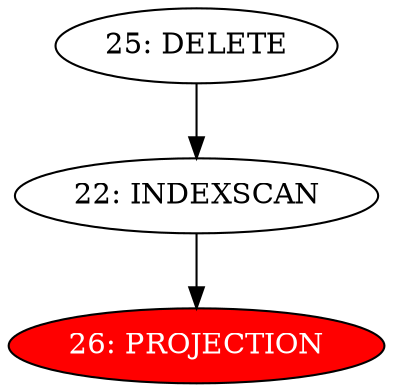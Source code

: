 digraph name {
22 [label="22: INDEXSCAN" ];
22 -> 26;
26 [label="26: PROJECTION" fontcolor="white" style="filled" fillcolor="red"];
25 [label="25: DELETE" ];
25 -> 22;

}

